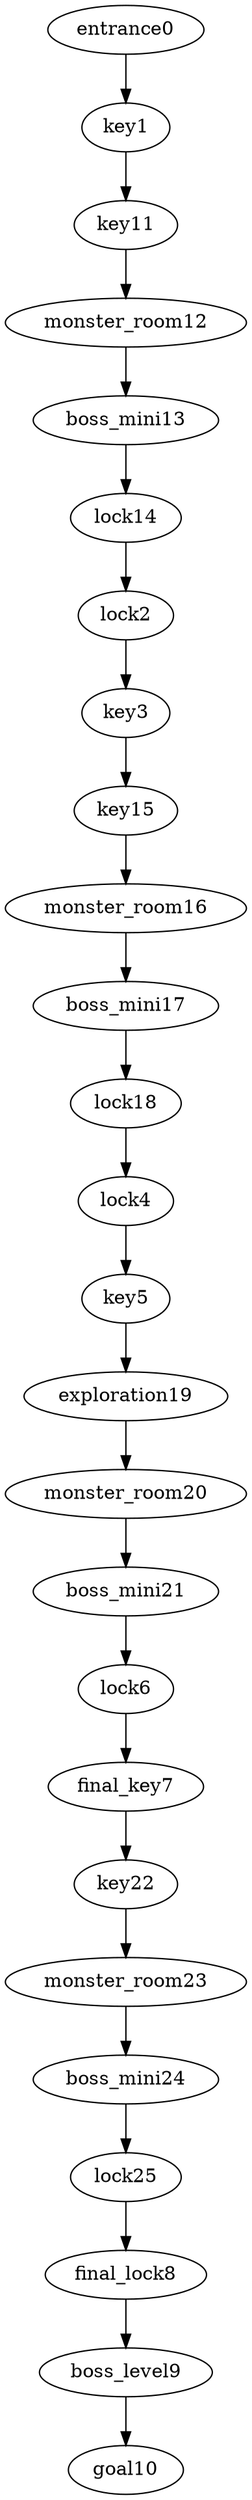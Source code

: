 digraph mission {
entrance0 -> key1
key1 -> key11
lock2 -> key3
key3 -> key15
lock4 -> key5
key5 -> exploration19
lock6 -> final_key7
final_key7 -> key22
final_lock8 -> boss_level9
boss_level9 -> goal10
key11 -> monster_room12
monster_room12 -> boss_mini13
boss_mini13 -> lock14
lock14 -> lock2
key15 -> monster_room16
monster_room16 -> boss_mini17
boss_mini17 -> lock18
lock18 -> lock4
exploration19 -> monster_room20
monster_room20 -> boss_mini21
boss_mini21 -> lock6
key22 -> monster_room23
monster_room23 -> boss_mini24
boss_mini24 -> lock25
lock25 -> final_lock8
}
